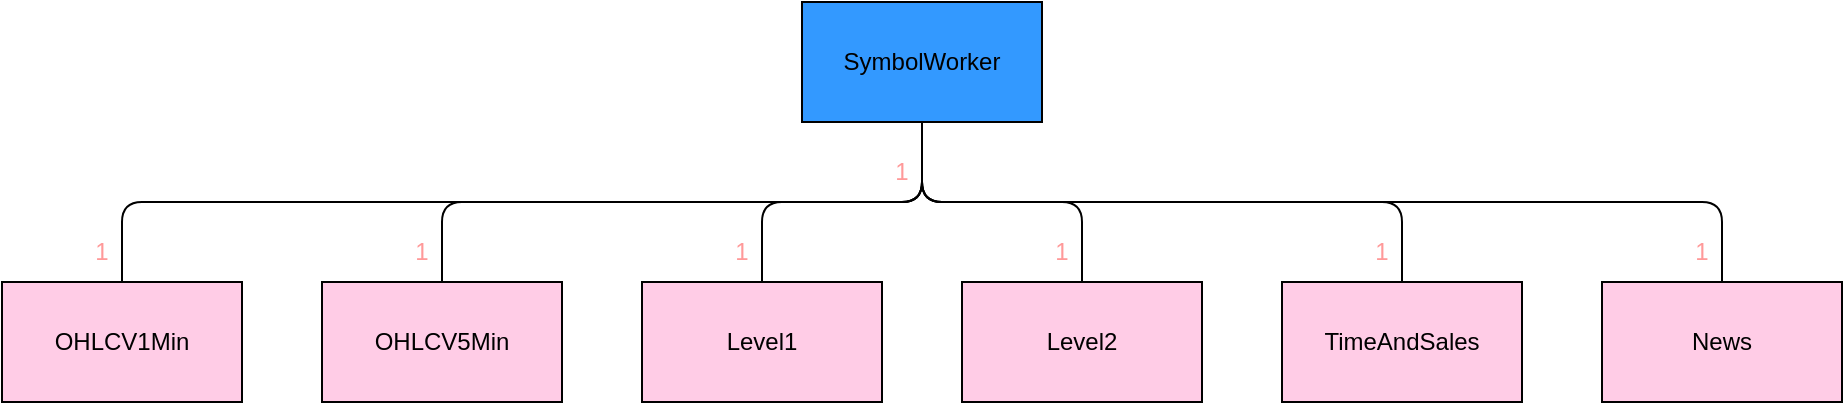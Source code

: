 <mxfile>
    <diagram id="26L0kwx0sP7XvfxhLv7f" name="Page-1">
        <mxGraphModel dx="959" dy="490" grid="1" gridSize="10" guides="1" tooltips="1" connect="1" arrows="1" fold="1" page="1" pageScale="1" pageWidth="2339" pageHeight="3300" math="0" shadow="0">
            <root>
                <mxCell id="0"/>
                <mxCell id="1" parent="0"/>
                <mxCell id="3" value="SymbolWorker" style="rounded=0;whiteSpace=wrap;html=1;fontColor=#000000;fillColor=#3399FF;" vertex="1" parent="1">
                    <mxGeometry x="440" y="60" width="120" height="60" as="geometry"/>
                </mxCell>
                <mxCell id="4" value="OHLCV1Min" style="rounded=0;whiteSpace=wrap;html=1;fontColor=#000000;fillColor=#FFCCE6;" vertex="1" parent="1">
                    <mxGeometry x="40" y="200" width="120" height="60" as="geometry"/>
                </mxCell>
                <mxCell id="5" value="OHLCV5Min" style="rounded=0;whiteSpace=wrap;html=1;fontColor=#000000;fillColor=#FFCCE6;" vertex="1" parent="1">
                    <mxGeometry x="200" y="200" width="120" height="60" as="geometry"/>
                </mxCell>
                <mxCell id="6" value="Level1" style="rounded=0;whiteSpace=wrap;html=1;fontColor=#000000;fillColor=#FFCCE6;" vertex="1" parent="1">
                    <mxGeometry x="360" y="200" width="120" height="60" as="geometry"/>
                </mxCell>
                <mxCell id="7" value="Level2" style="rounded=0;whiteSpace=wrap;html=1;fontColor=#000000;fillColor=#FFCCE6;" vertex="1" parent="1">
                    <mxGeometry x="520" y="200" width="120" height="60" as="geometry"/>
                </mxCell>
                <mxCell id="8" value="TimeAndSales" style="rounded=0;whiteSpace=wrap;html=1;fontColor=#000000;fillColor=#FFCCE6;" vertex="1" parent="1">
                    <mxGeometry x="680" y="200" width="120" height="60" as="geometry"/>
                </mxCell>
                <mxCell id="9" value="News" style="rounded=0;whiteSpace=wrap;html=1;fontColor=#000000;fillColor=#FFCCE6;" vertex="1" parent="1">
                    <mxGeometry x="840" y="200" width="120" height="60" as="geometry"/>
                </mxCell>
                <mxCell id="10" value="" style="endArrow=none;html=1;fontColor=#000000;exitX=0.5;exitY=0;exitDx=0;exitDy=0;entryX=0.5;entryY=1;entryDx=0;entryDy=0;" edge="1" parent="1" source="4" target="3">
                    <mxGeometry width="50" height="50" relative="1" as="geometry">
                        <mxPoint x="120" y="170" as="sourcePoint"/>
                        <mxPoint x="330" y="160" as="targetPoint"/>
                        <Array as="points">
                            <mxPoint x="100" y="160"/>
                            <mxPoint x="500" y="160"/>
                        </Array>
                    </mxGeometry>
                </mxCell>
                <mxCell id="11" value="" style="endArrow=none;html=1;fontColor=#000000;exitX=0.5;exitY=1;exitDx=0;exitDy=0;entryX=0.5;entryY=0;entryDx=0;entryDy=0;" edge="1" parent="1" source="3" target="5">
                    <mxGeometry width="50" height="50" relative="1" as="geometry">
                        <mxPoint x="710" y="130" as="sourcePoint"/>
                        <mxPoint x="760" y="80" as="targetPoint"/>
                        <Array as="points">
                            <mxPoint x="500" y="160"/>
                            <mxPoint x="260" y="160"/>
                        </Array>
                    </mxGeometry>
                </mxCell>
                <mxCell id="12" value="" style="endArrow=none;html=1;fontColor=#000000;exitX=0.5;exitY=0;exitDx=0;exitDy=0;entryX=0.5;entryY=1;entryDx=0;entryDy=0;" edge="1" parent="1" source="6" target="3">
                    <mxGeometry width="50" height="50" relative="1" as="geometry">
                        <mxPoint x="700" y="140" as="sourcePoint"/>
                        <mxPoint x="750" y="90" as="targetPoint"/>
                        <Array as="points">
                            <mxPoint x="420" y="160"/>
                            <mxPoint x="500" y="160"/>
                        </Array>
                    </mxGeometry>
                </mxCell>
                <mxCell id="13" value="" style="endArrow=none;html=1;fontColor=#000000;entryX=0.5;entryY=1;entryDx=0;entryDy=0;exitX=0.5;exitY=0;exitDx=0;exitDy=0;" edge="1" parent="1" source="7" target="3">
                    <mxGeometry width="50" height="50" relative="1" as="geometry">
                        <mxPoint x="700" y="130" as="sourcePoint"/>
                        <mxPoint x="750" y="80" as="targetPoint"/>
                        <Array as="points">
                            <mxPoint x="580" y="160"/>
                            <mxPoint x="500" y="160"/>
                        </Array>
                    </mxGeometry>
                </mxCell>
                <mxCell id="14" value="" style="endArrow=none;html=1;fontColor=#000000;exitX=0.5;exitY=1;exitDx=0;exitDy=0;entryX=0.5;entryY=0;entryDx=0;entryDy=0;" edge="1" parent="1" source="3" target="8">
                    <mxGeometry width="50" height="50" relative="1" as="geometry">
                        <mxPoint x="730" y="170" as="sourcePoint"/>
                        <mxPoint x="780" y="120" as="targetPoint"/>
                        <Array as="points">
                            <mxPoint x="500" y="160"/>
                            <mxPoint x="740" y="160"/>
                        </Array>
                    </mxGeometry>
                </mxCell>
                <mxCell id="15" value="" style="endArrow=none;html=1;fontColor=#000000;exitX=0.5;exitY=1;exitDx=0;exitDy=0;entryX=0.5;entryY=0;entryDx=0;entryDy=0;" edge="1" parent="1" source="3" target="9">
                    <mxGeometry width="50" height="50" relative="1" as="geometry">
                        <mxPoint x="760" y="120" as="sourcePoint"/>
                        <mxPoint x="810" y="70" as="targetPoint"/>
                        <Array as="points">
                            <mxPoint x="500" y="160"/>
                            <mxPoint x="900" y="160"/>
                        </Array>
                    </mxGeometry>
                </mxCell>
                <mxCell id="19" value="&lt;font color=&quot;#ff9999&quot;&gt;1&lt;/font&gt;" style="text;html=1;strokeColor=none;fillColor=none;align=center;verticalAlign=middle;whiteSpace=wrap;rounded=0;fontColor=#000000;" vertex="1" parent="1">
                    <mxGeometry x="240" y="170" width="20" height="30" as="geometry"/>
                </mxCell>
                <mxCell id="23" value="&lt;font color=&quot;#ff9999&quot;&gt;1&lt;/font&gt;" style="text;html=1;strokeColor=none;fillColor=none;align=center;verticalAlign=middle;whiteSpace=wrap;rounded=0;fontColor=#000000;" vertex="1" parent="1">
                    <mxGeometry x="80" y="170" width="20" height="30" as="geometry"/>
                </mxCell>
                <mxCell id="24" value="&lt;font color=&quot;#ff9999&quot;&gt;1&lt;/font&gt;" style="text;html=1;strokeColor=none;fillColor=none;align=center;verticalAlign=middle;whiteSpace=wrap;rounded=0;fontColor=#000000;" vertex="1" parent="1">
                    <mxGeometry x="480" y="130" width="20" height="30" as="geometry"/>
                </mxCell>
                <mxCell id="25" value="&lt;font color=&quot;#ff9999&quot;&gt;1&lt;/font&gt;" style="text;html=1;strokeColor=none;fillColor=none;align=center;verticalAlign=middle;whiteSpace=wrap;rounded=0;fontColor=#000000;" vertex="1" parent="1">
                    <mxGeometry x="400" y="170" width="20" height="30" as="geometry"/>
                </mxCell>
                <mxCell id="26" value="&lt;font color=&quot;#ff9999&quot;&gt;1&lt;/font&gt;" style="text;html=1;strokeColor=none;fillColor=none;align=center;verticalAlign=middle;whiteSpace=wrap;rounded=0;fontColor=#000000;" vertex="1" parent="1">
                    <mxGeometry x="880" y="170" width="20" height="30" as="geometry"/>
                </mxCell>
                <mxCell id="27" value="&lt;font color=&quot;#ff9999&quot;&gt;1&lt;/font&gt;" style="text;html=1;strokeColor=none;fillColor=none;align=center;verticalAlign=middle;whiteSpace=wrap;rounded=0;fontColor=#000000;" vertex="1" parent="1">
                    <mxGeometry x="720" y="170" width="20" height="30" as="geometry"/>
                </mxCell>
                <mxCell id="28" value="&lt;font color=&quot;#ff9999&quot;&gt;1&lt;/font&gt;" style="text;html=1;strokeColor=none;fillColor=none;align=center;verticalAlign=middle;whiteSpace=wrap;rounded=0;fontColor=#000000;" vertex="1" parent="1">
                    <mxGeometry x="560" y="170" width="20" height="30" as="geometry"/>
                </mxCell>
            </root>
        </mxGraphModel>
    </diagram>
</mxfile>